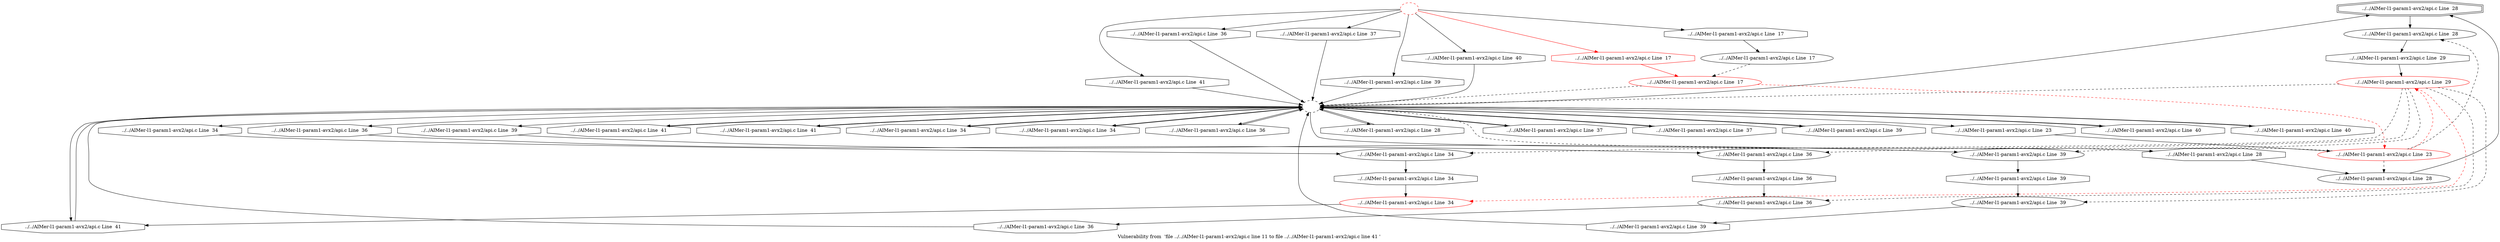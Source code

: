 digraph "Vulnerability from 'file ../../AIMer-l1-param1-avx2/api.c line 11 to file ../../AIMer-l1-param1-avx2/api.c line 41 '  "{
label="Vulnerability from  'file ../../AIMer-l1-param1-avx2/api.c line 11 to file ../../AIMer-l1-param1-avx2/api.c line 41 ' ";
node_442[shape=doubleoctagon,style=solid,label="../../AIMer-l1-param1-avx2/api.c Line  28"]
node_441[shape=ellipse,style=solid,label="../../AIMer-l1-param1-avx2/api.c Line  28"]
"node_442"->"node_441"
node_443[shape=ellipse,style=solid,label="../../AIMer-l1-param1-avx2/api.c Line  17"]
node_446[shape=ellipse,style=solid,label="../../AIMer-l1-param1-avx2/api.c Line  17", color=red]
"node_443"->"node_446" [style=dashed]
node_444[shape=octagon,style=solid,label="../../AIMer-l1-param1-avx2/api.c Line  17"]
"node_444"->"node_443"
node_445[shape=ellipse,style=dashed,label="", color=red]
"node_445"->"node_444"
node_447[shape=octagon,style=solid,label="../../AIMer-l1-param1-avx2/api.c Line  17", color=red]
"node_445"->"node_447" [color=red]
node_472[shape=octagon,style=solid,label="../../AIMer-l1-param1-avx2/api.c Line  39"]
"node_445"->"node_472"
node_474[shape=octagon,style=solid,label="../../AIMer-l1-param1-avx2/api.c Line  40"]
"node_445"->"node_474"
node_477[shape=octagon,style=solid,label="../../AIMer-l1-param1-avx2/api.c Line  41"]
"node_445"->"node_477"
node_462[shape=octagon,style=solid,label="../../AIMer-l1-param1-avx2/api.c Line  36"]
"node_445"->"node_462"
node_464[shape=octagon,style=solid,label="../../AIMer-l1-param1-avx2/api.c Line  37"]
"node_445"->"node_464"
node_436[shape=ellipse,style=solid,label="../../AIMer-l1-param1-avx2/api.c Line  23", color=red]
"node_446"->"node_436" [color=red, style=dashed]
node_461[shape=ellipse,style=dashed,label=""]
"node_446"->"node_461" [style=dashed]
"node_447"->"node_446" [color=red]
node_448[shape=ellipse,style=solid,label="../../AIMer-l1-param1-avx2/api.c Line  29", color=red]
node_468[shape=ellipse,style=solid,label="../../AIMer-l1-param1-avx2/api.c Line  39"]
"node_448"->"node_468" [style=dashed]
node_470[shape=ellipse,style=solid,label="../../AIMer-l1-param1-avx2/api.c Line  39"]
"node_448"->"node_470" [style=dashed]
node_452[shape=ellipse,style=solid,label="../../AIMer-l1-param1-avx2/api.c Line  34"]
"node_448"->"node_452" [style=dashed]
node_454[shape=ellipse,style=solid,label="../../AIMer-l1-param1-avx2/api.c Line  34", color=red]
"node_448"->"node_454" [color=red, style=dashed]
node_457[shape=ellipse,style=solid,label="../../AIMer-l1-param1-avx2/api.c Line  36"]
"node_448"->"node_457" [style=dashed]
node_459[shape=ellipse,style=solid,label="../../AIMer-l1-param1-avx2/api.c Line  36"]
"node_448"->"node_459" [style=dashed]
"node_448"->"node_461" [style=dashed]
node_449[shape=octagon,style=solid,label="../../AIMer-l1-param1-avx2/api.c Line  29"]
"node_441"->"node_449"
node_440[shape=octagon,style=solid,label="../../AIMer-l1-param1-avx2/api.c Line  28"]
node_439[shape=ellipse,style=solid,label="../../AIMer-l1-param1-avx2/api.c Line  28"]
"node_440"->"node_439"
"node_439"->"node_442"
node_438[shape=octagon,style=solid,label="../../AIMer-l1-param1-avx2/api.c Line  28"]
"node_438"->"node_461"
node_437[shape=octagon,style=solid,label="../../AIMer-l1-param1-avx2/api.c Line  23"]
"node_437"->"node_436"
"node_436"->"node_448" [color=red, style=dashed]
"node_436"->"node_441" [style=dashed]
"node_436"->"node_439" [style=dashed]
"node_436"->"node_461" [style=dashed]
node_465[shape=octagon,style=solid,label="../../AIMer-l1-param1-avx2/api.c Line  37"]
"node_465"->"node_461"
node_466[shape=octagon,style=solid,label="../../AIMer-l1-param1-avx2/api.c Line  37"]
"node_466"->"node_461"
node_467[shape=octagon,style=solid,label="../../AIMer-l1-param1-avx2/api.c Line  39"]
"node_467"->"node_461"
node_471[shape=octagon,style=solid,label="../../AIMer-l1-param1-avx2/api.c Line  39"]
"node_468"->"node_471"
node_469[shape=octagon,style=solid,label="../../AIMer-l1-param1-avx2/api.c Line  39"]
"node_469"->"node_468"
node_473[shape=octagon,style=solid,label="../../AIMer-l1-param1-avx2/api.c Line  39"]
"node_470"->"node_473"
"node_471"->"node_470"
"node_472"->"node_461"
"node_473"->"node_461"
"node_474"->"node_461"
node_475[shape=octagon,style=solid,label="../../AIMer-l1-param1-avx2/api.c Line  40"]
"node_475"->"node_461"
node_476[shape=octagon,style=solid,label="../../AIMer-l1-param1-avx2/api.c Line  40"]
"node_476"->"node_461"
"node_477"->"node_461"
node_478[shape=octagon,style=solid,label="../../AIMer-l1-param1-avx2/api.c Line  41"]
"node_478"->"node_461"
node_479[shape=octagon,style=solid,label="../../AIMer-l1-param1-avx2/api.c Line  41"]
"node_479"->"node_461"
node_480[shape=octagon,style=solid,label="../../AIMer-l1-param1-avx2/api.c Line  41"]
"node_480"->"node_461"
"node_449"->"node_448"
node_450[shape=octagon,style=solid,label="../../AIMer-l1-param1-avx2/api.c Line  34"]
"node_450"->"node_461"
node_451[shape=octagon,style=solid,label="../../AIMer-l1-param1-avx2/api.c Line  34"]
"node_451"->"node_461"
node_455[shape=octagon,style=solid,label="../../AIMer-l1-param1-avx2/api.c Line  34"]
"node_452"->"node_455"
node_453[shape=octagon,style=solid,label="../../AIMer-l1-param1-avx2/api.c Line  34"]
"node_453"->"node_452"
"node_454"->"node_478"
"node_455"->"node_454"
node_456[shape=octagon,style=solid,label="../../AIMer-l1-param1-avx2/api.c Line  36"]
"node_456"->"node_461"
node_460[shape=octagon,style=solid,label="../../AIMer-l1-param1-avx2/api.c Line  36"]
"node_457"->"node_460"
node_458[shape=octagon,style=solid,label="../../AIMer-l1-param1-avx2/api.c Line  36"]
"node_458"->"node_457"
node_463[shape=octagon,style=solid,label="../../AIMer-l1-param1-avx2/api.c Line  36"]
"node_459"->"node_463"
"node_460"->"node_459"
"node_461"->"node_442"
"node_461"->"node_440"
"node_461"->"node_438"
"node_461"->"node_437"
"node_461"->"node_465"
"node_461"->"node_466"
"node_461"->"node_467"
"node_461"->"node_469"
"node_461"->"node_475"
"node_461"->"node_476"
"node_461"->"node_478"
"node_461"->"node_479"
"node_461"->"node_480"
"node_461"->"node_450"
"node_461"->"node_451"
"node_461"->"node_453"
"node_461"->"node_456"
"node_461"->"node_458"
"node_462"->"node_461"
"node_463"->"node_461"
"node_464"->"node_461"
}

